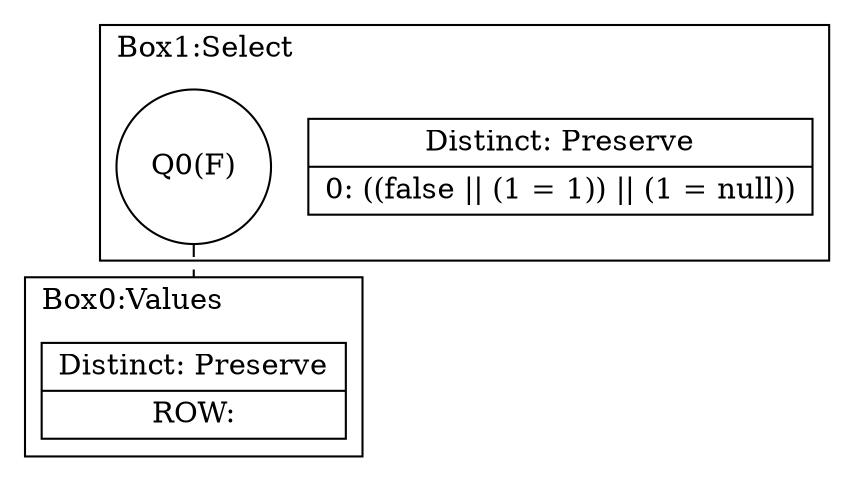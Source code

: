 digraph G {
    compound = true
    labeljust = l
    label = ""
    node [ shape = box ]
    subgraph cluster1 {
        label = "Box1:Select"
        boxhead1 [ shape = record, label = "{ Distinct: Preserve| 0: ((false \|\| (1 = 1)) \|\| (1 = null)) }" ]
        {
            rank = same
            node [ shape = circle ]
            Q0 [ label = "Q0(F)" ]
        }
    }
    subgraph cluster0 {
        label = "Box0:Values"
        boxhead0 [ shape = record, label = "{ Distinct: Preserve| ROW:  }" ]
        {
            rank = same
        }
    }
    edge [ arrowhead = none, style = dashed ]
    Q0 -> boxhead0 [ lhead = cluster0 ]
}
